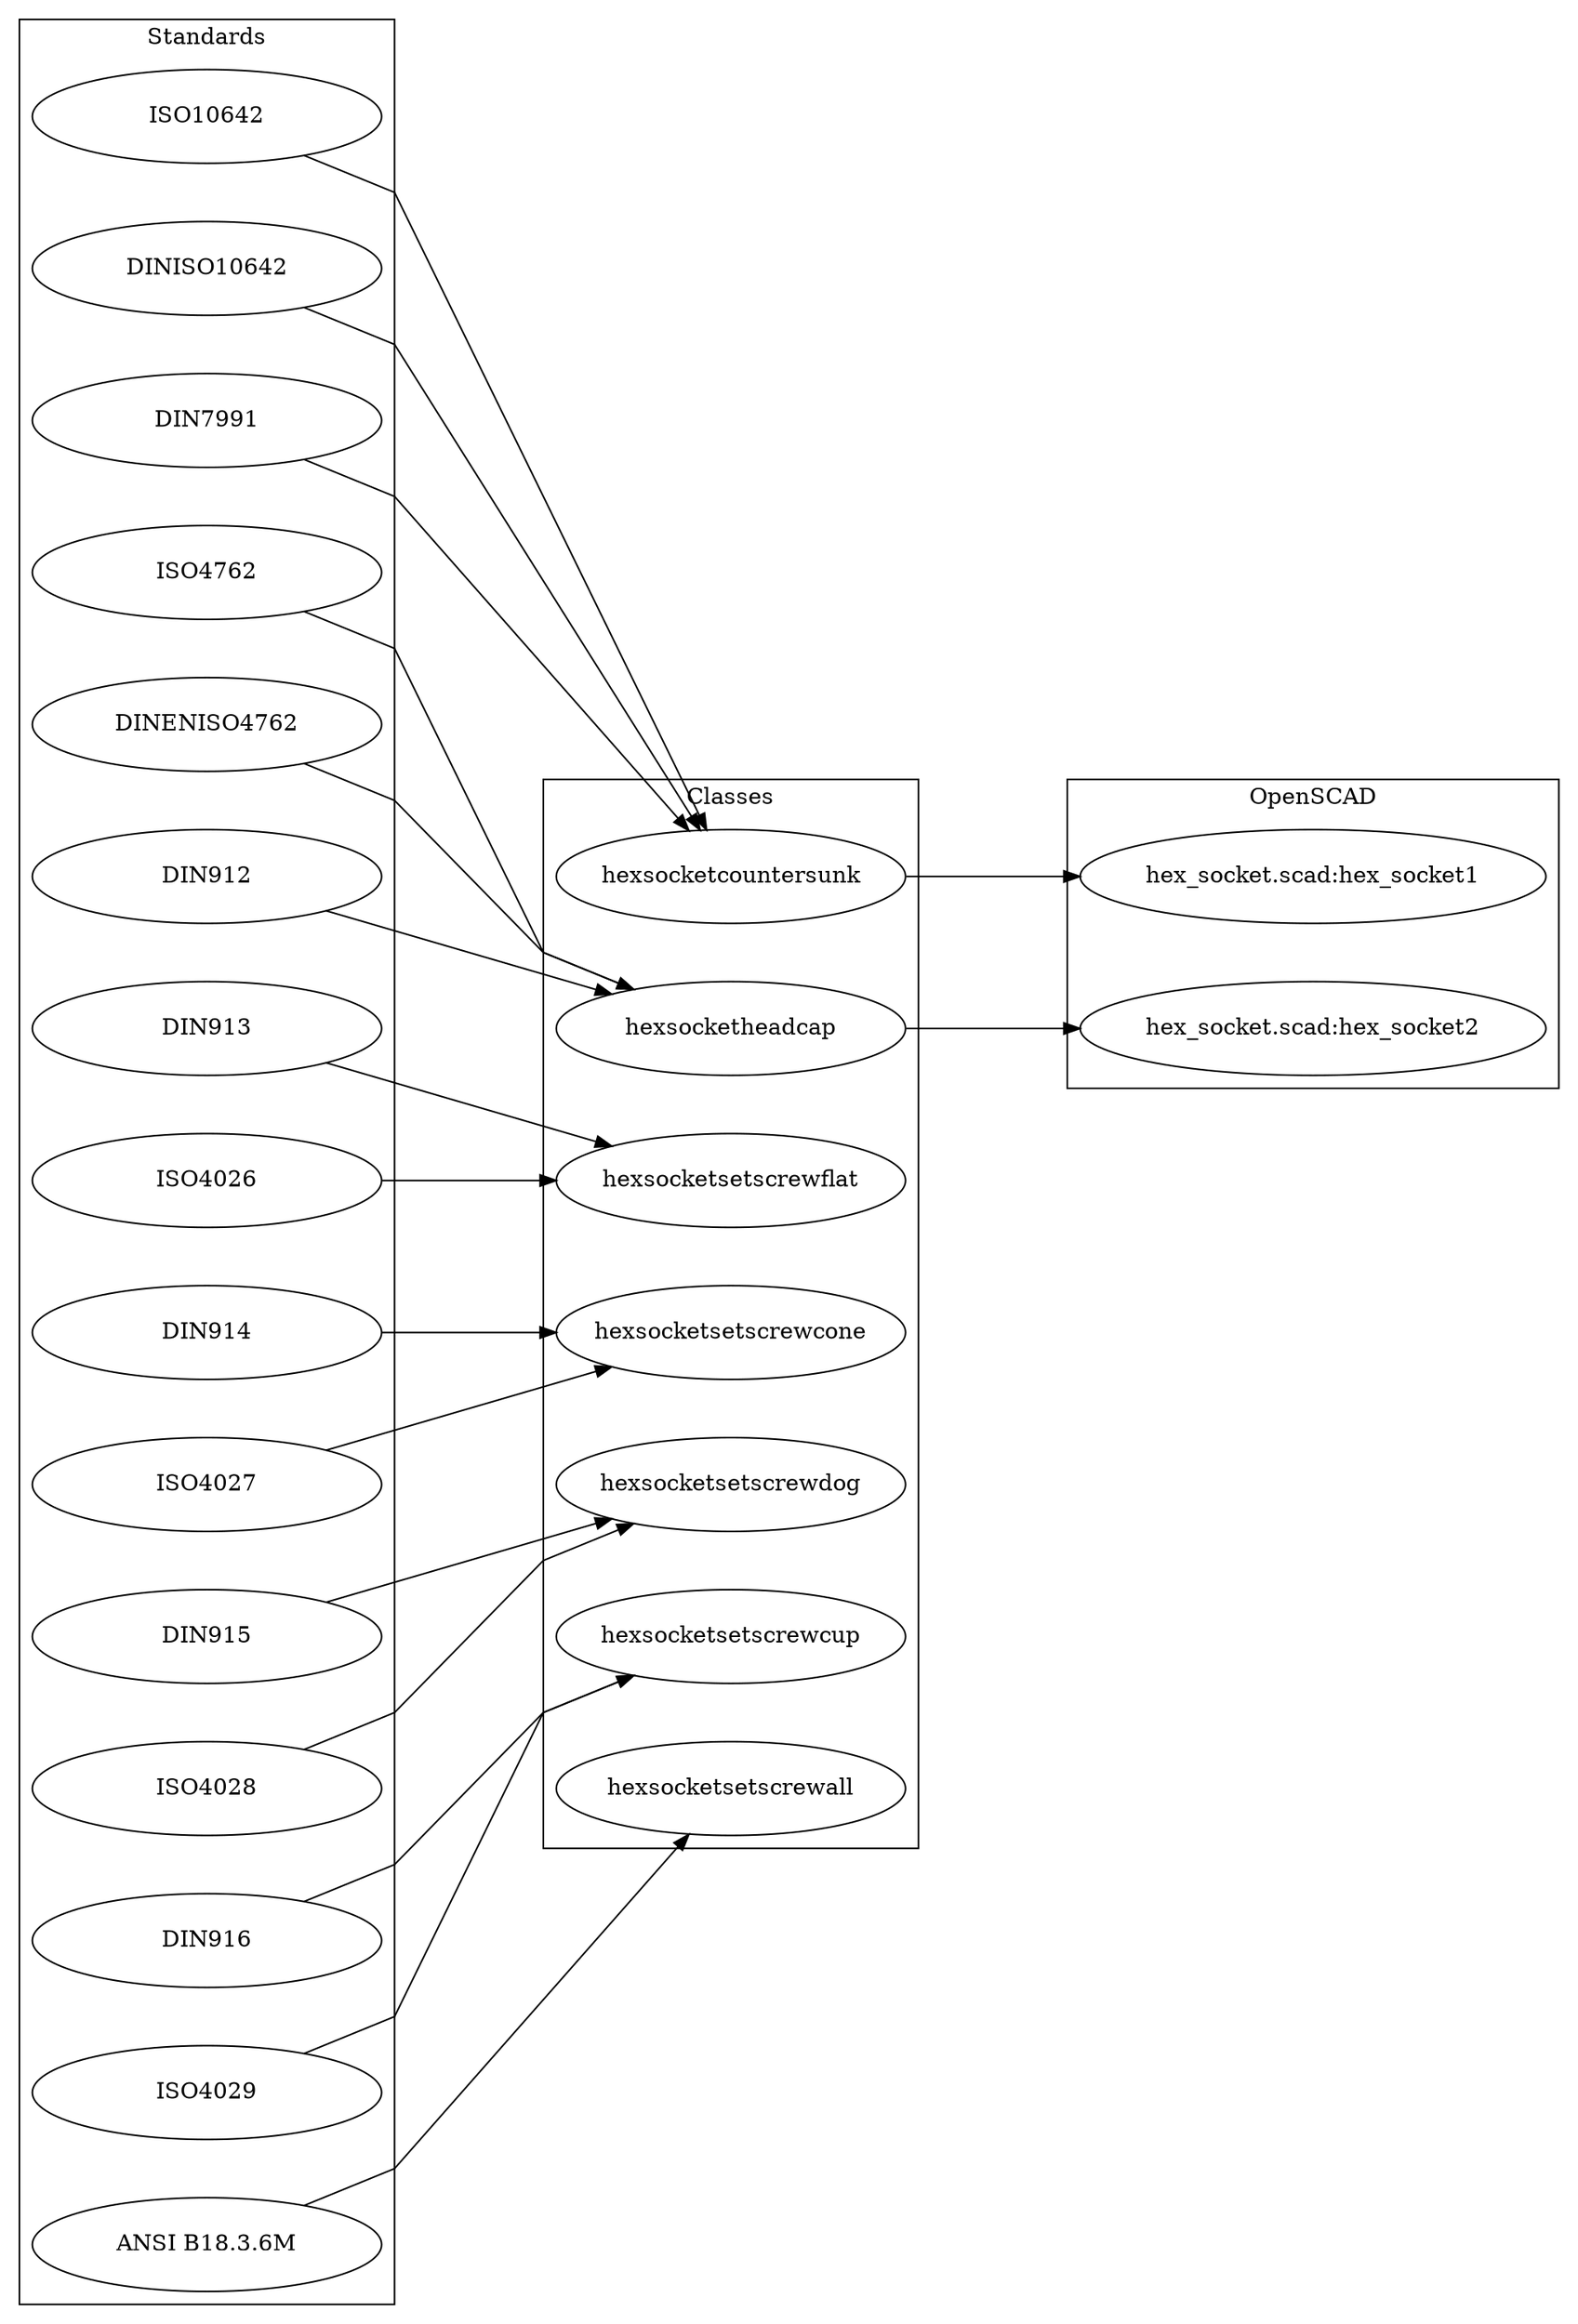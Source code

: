 digraph G {
rankdir=LR; nodesep=0.5; ranksep=1.5;splines=polyline;
subgraph cluster_cl {
label="Classes";
"hexsocketcountersunk" [width=3, height=0.8, fixedsize=true];
"hexsocketheadcap" [width=3, height=0.8, fixedsize=true];
"hexsocketsetscrewflat" [width=3, height=0.8, fixedsize=true];
"hexsocketsetscrewcone" [width=3, height=0.8, fixedsize=true];
"hexsocketsetscrewdog" [width=3, height=0.8, fixedsize=true];
"hexsocketsetscrewcup" [width=3, height=0.8, fixedsize=true];
"hexsocketsetscrewall" [width=3, height=0.8, fixedsize=true];
}
subgraph cluster_std {
label="Standards";
"ISO10642" [width=3, height=0.8, fixedsize=true];
"DINISO10642" [width=3, height=0.8, fixedsize=true];
"DIN7991" [width=3, height=0.8, fixedsize=true];
"ISO4762" [width=3, height=0.8, fixedsize=true];
"DINENISO4762" [width=3, height=0.8, fixedsize=true];
"DIN912" [width=3, height=0.8, fixedsize=true];
"DIN913" [width=3, height=0.8, fixedsize=true];
"ISO4026" [width=3, height=0.8, fixedsize=true];
"DIN914" [width=3, height=0.8, fixedsize=true];
"ISO4027" [width=3, height=0.8, fixedsize=true];
"DIN915" [width=3, height=0.8, fixedsize=true];
"ISO4028" [width=3, height=0.8, fixedsize=true];
"DIN916" [width=3, height=0.8, fixedsize=true];
"ISO4029" [width=3, height=0.8, fixedsize=true];
"ANSI B18.3.6M" [width=3, height=0.8, fixedsize=true];
}
subgraph cluster_fcd {
label="FreeCAD";
}
subgraph cluster_ocd {
label="OpenSCAD";
"hex_socket.scad:hex_socket1" [width=4, height=0.8, fixedsize=true];
"hex_socket.scad:hex_socket2" [width=4, height=0.8, fixedsize=true];
}
"hexsocketcountersunk" -> "hex_socket.scad:hex_socket1";
"ISO10642" -> "hexsocketcountersunk";
"DINISO10642" -> "hexsocketcountersunk";
"DIN7991" -> "hexsocketcountersunk";
"hexsocketheadcap" -> "hex_socket.scad:hex_socket2";
"ISO4762" -> "hexsocketheadcap";
"DINENISO4762" -> "hexsocketheadcap";
"DIN912" -> "hexsocketheadcap";
"DIN913" -> "hexsocketsetscrewflat";
"ISO4026" -> "hexsocketsetscrewflat";
"DIN914" -> "hexsocketsetscrewcone";
"ISO4027" -> "hexsocketsetscrewcone";
"DIN915" -> "hexsocketsetscrewdog";
"ISO4028" -> "hexsocketsetscrewdog";
"DIN916" -> "hexsocketsetscrewcup";
"ISO4029" -> "hexsocketsetscrewcup";
"ANSI B18.3.6M" -> "hexsocketsetscrewall";
}